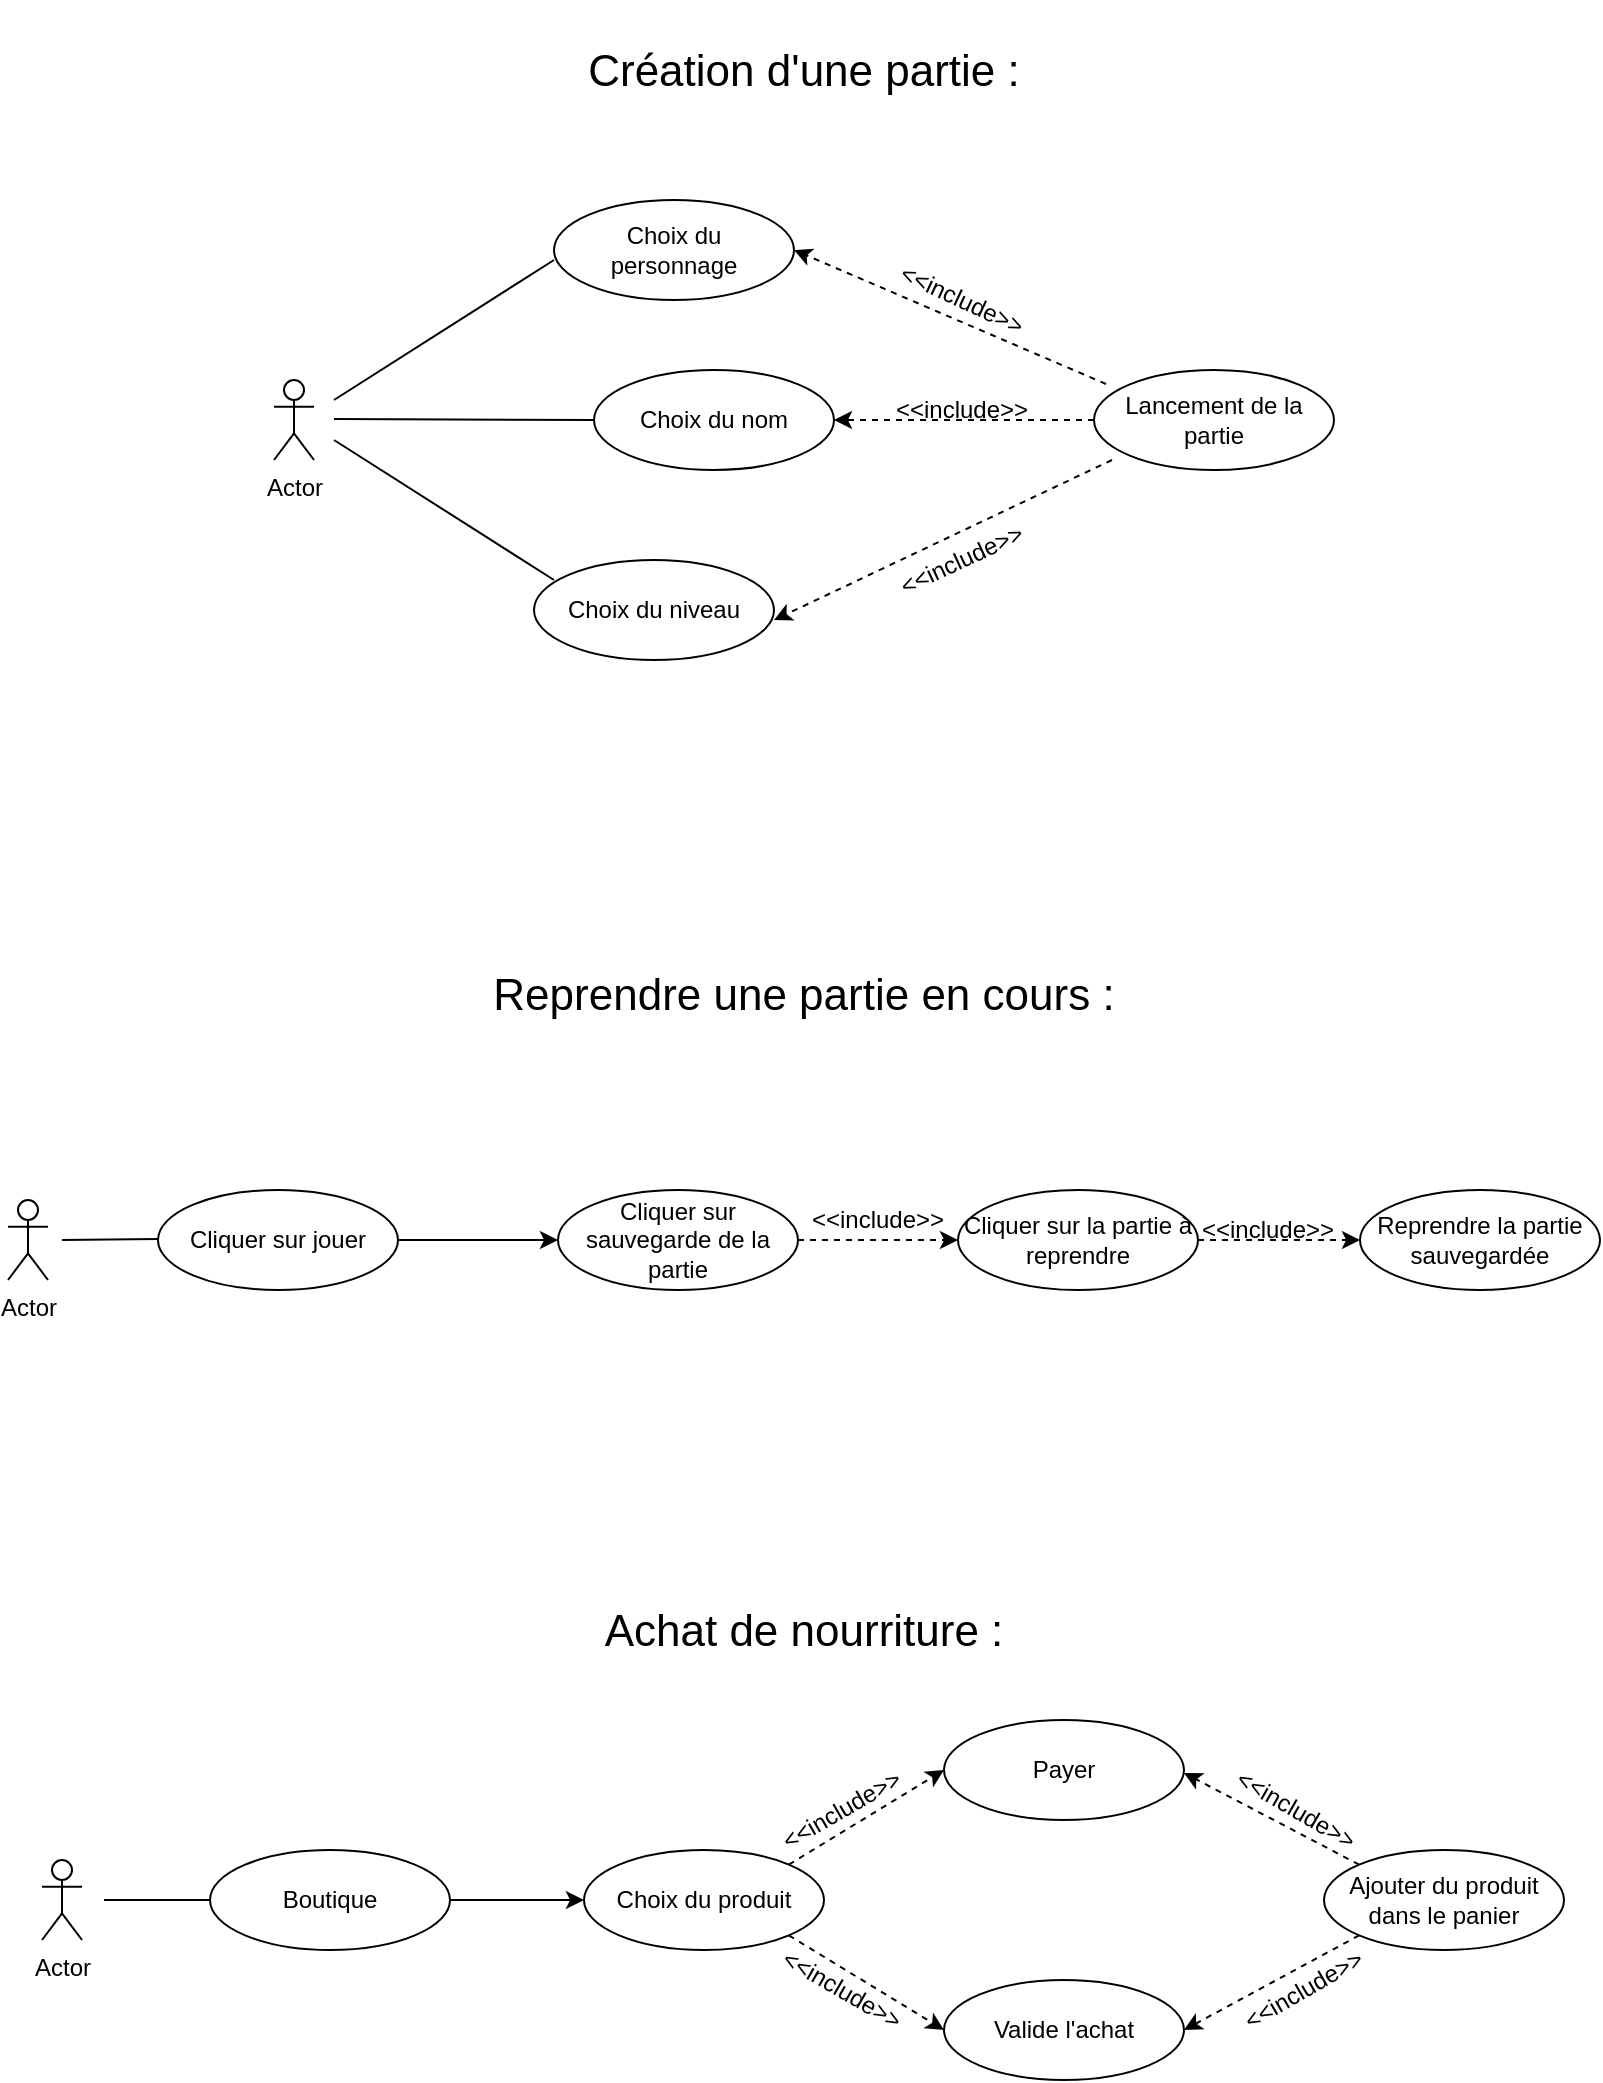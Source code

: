 <mxfile version="22.0.4" type="github" pages="2">
  <diagram name="Page-1" id="X7pbwGflv3DXX_Mfw_il">
    <mxGraphModel dx="1120" dy="470" grid="1" gridSize="10" guides="1" tooltips="1" connect="1" arrows="1" fold="1" page="1" pageScale="1" pageWidth="827" pageHeight="1169" math="0" shadow="0">
      <root>
        <mxCell id="0" />
        <mxCell id="1" parent="0" />
        <mxCell id="tiIni0Ut7755dFK_OPJd-1" value="Actor" style="shape=umlActor;verticalLabelPosition=bottom;verticalAlign=top;html=1;outlineConnect=0;" parent="1" vertex="1">
          <mxGeometry x="149" y="220" width="20" height="40" as="geometry" />
        </mxCell>
        <mxCell id="tiIni0Ut7755dFK_OPJd-4" value="" style="endArrow=none;html=1;rounded=0;" parent="1" edge="1">
          <mxGeometry width="50" height="50" relative="1" as="geometry">
            <mxPoint x="179" y="250" as="sourcePoint" />
            <mxPoint x="289" y="320" as="targetPoint" />
          </mxGeometry>
        </mxCell>
        <mxCell id="tiIni0Ut7755dFK_OPJd-12" value="" style="endArrow=none;html=1;rounded=0;" parent="1" edge="1">
          <mxGeometry width="50" height="50" relative="1" as="geometry">
            <mxPoint x="179" y="230" as="sourcePoint" />
            <mxPoint x="289" y="160" as="targetPoint" />
          </mxGeometry>
        </mxCell>
        <mxCell id="tiIni0Ut7755dFK_OPJd-13" value="&lt;font style=&quot;font-size: 22px;&quot;&gt;Création d&#39;une partie :&lt;/font&gt;" style="text;html=1;strokeColor=none;fillColor=none;align=center;verticalAlign=middle;whiteSpace=wrap;rounded=0;" parent="1" vertex="1">
          <mxGeometry x="254" y="30" width="320" height="71.82" as="geometry" />
        </mxCell>
        <mxCell id="tiIni0Ut7755dFK_OPJd-14" value="" style="ellipse;whiteSpace=wrap;html=1;" parent="1" vertex="1">
          <mxGeometry x="289" y="130" width="120" height="50" as="geometry" />
        </mxCell>
        <mxCell id="tiIni0Ut7755dFK_OPJd-15" value="Choix du personnage" style="text;html=1;strokeColor=none;fillColor=none;align=center;verticalAlign=middle;whiteSpace=wrap;rounded=0;" parent="1" vertex="1">
          <mxGeometry x="319" y="140" width="60" height="30" as="geometry" />
        </mxCell>
        <mxCell id="tiIni0Ut7755dFK_OPJd-18" value="Choix du niveau" style="ellipse;whiteSpace=wrap;html=1;" parent="1" vertex="1">
          <mxGeometry x="279" y="310" width="120" height="50" as="geometry" />
        </mxCell>
        <mxCell id="tiIni0Ut7755dFK_OPJd-19" value="" style="endArrow=none;html=1;rounded=0;" parent="1" edge="1">
          <mxGeometry width="50" height="50" relative="1" as="geometry">
            <mxPoint x="179" y="239.5" as="sourcePoint" />
            <mxPoint x="309" y="240" as="targetPoint" />
          </mxGeometry>
        </mxCell>
        <mxCell id="tiIni0Ut7755dFK_OPJd-22" value="Choix du nom" style="ellipse;whiteSpace=wrap;html=1;" parent="1" vertex="1">
          <mxGeometry x="309" y="215" width="120" height="50" as="geometry" />
        </mxCell>
        <mxCell id="tiIni0Ut7755dFK_OPJd-23" value="" style="endArrow=classic;html=1;rounded=0;dashed=1;entryX=1;entryY=0.5;entryDx=0;entryDy=0;exitX=0.05;exitY=0.14;exitDx=0;exitDy=0;exitPerimeter=0;" parent="1" source="tiIni0Ut7755dFK_OPJd-26" target="tiIni0Ut7755dFK_OPJd-14" edge="1">
          <mxGeometry width="50" height="50" relative="1" as="geometry">
            <mxPoint x="569" y="200" as="sourcePoint" />
            <mxPoint x="459" y="180" as="targetPoint" />
          </mxGeometry>
        </mxCell>
        <mxCell id="tiIni0Ut7755dFK_OPJd-24" value="" style="endArrow=classic;html=1;rounded=0;dashed=1;entryX=1;entryY=0.5;entryDx=0;entryDy=0;" parent="1" target="tiIni0Ut7755dFK_OPJd-22" edge="1">
          <mxGeometry width="50" height="50" relative="1" as="geometry">
            <mxPoint x="559" y="240" as="sourcePoint" />
            <mxPoint x="449" y="240" as="targetPoint" />
          </mxGeometry>
        </mxCell>
        <mxCell id="tiIni0Ut7755dFK_OPJd-25" value="" style="endArrow=classic;html=1;rounded=0;dashed=1;entryX=1;entryY=0.5;entryDx=0;entryDy=0;exitX=0.075;exitY=0.9;exitDx=0;exitDy=0;exitPerimeter=0;" parent="1" source="tiIni0Ut7755dFK_OPJd-26" edge="1">
          <mxGeometry width="50" height="50" relative="1" as="geometry">
            <mxPoint x="569" y="280" as="sourcePoint" />
            <mxPoint x="399" y="340" as="targetPoint" />
          </mxGeometry>
        </mxCell>
        <mxCell id="tiIni0Ut7755dFK_OPJd-26" value="Lancement de la partie" style="ellipse;whiteSpace=wrap;html=1;" parent="1" vertex="1">
          <mxGeometry x="559" y="215" width="120" height="50" as="geometry" />
        </mxCell>
        <mxCell id="tiIni0Ut7755dFK_OPJd-27" value="&amp;lt;&amp;lt;include&amp;gt;&amp;gt;" style="text;html=1;strokeColor=none;fillColor=none;align=center;verticalAlign=middle;whiteSpace=wrap;rounded=0;rotation=25;" parent="1" vertex="1">
          <mxGeometry x="463" y="160" width="60" height="40" as="geometry" />
        </mxCell>
        <mxCell id="tiIni0Ut7755dFK_OPJd-31" value="&amp;lt;&amp;lt;include&amp;gt;&amp;gt;" style="text;html=1;strokeColor=none;fillColor=none;align=center;verticalAlign=middle;whiteSpace=wrap;rounded=0;rotation=0;" parent="1" vertex="1">
          <mxGeometry x="463" y="215" width="60" height="40" as="geometry" />
        </mxCell>
        <mxCell id="tiIni0Ut7755dFK_OPJd-32" value="&amp;lt;&amp;lt;include&amp;gt;&amp;gt;" style="text;html=1;strokeColor=none;fillColor=none;align=center;verticalAlign=middle;whiteSpace=wrap;rounded=0;rotation=-25;" parent="1" vertex="1">
          <mxGeometry x="463" y="290" width="60" height="40" as="geometry" />
        </mxCell>
        <mxCell id="uRGN_aTGuXsyuGhO6wS5-2" value="" style="endArrow=none;html=1;rounded=0;" parent="1" edge="1">
          <mxGeometry width="50" height="50" relative="1" as="geometry">
            <mxPoint x="43" y="650" as="sourcePoint" />
            <mxPoint x="91" y="649.5" as="targetPoint" />
          </mxGeometry>
        </mxCell>
        <mxCell id="uRGN_aTGuXsyuGhO6wS5-3" value="Cliquer sur jouer" style="ellipse;whiteSpace=wrap;html=1;" parent="1" vertex="1">
          <mxGeometry x="91" y="625" width="120" height="50" as="geometry" />
        </mxCell>
        <mxCell id="uRGN_aTGuXsyuGhO6wS5-4" value="Cliquer sur sauvegarde de la partie" style="ellipse;whiteSpace=wrap;html=1;" parent="1" vertex="1">
          <mxGeometry x="291" y="625" width="120" height="50" as="geometry" />
        </mxCell>
        <mxCell id="uRGN_aTGuXsyuGhO6wS5-5" value="Cliquer sur la partie à reprendre" style="ellipse;whiteSpace=wrap;html=1;" parent="1" vertex="1">
          <mxGeometry x="491" y="625" width="120" height="50" as="geometry" />
        </mxCell>
        <mxCell id="uRGN_aTGuXsyuGhO6wS5-7" value="" style="endArrow=classic;html=1;rounded=0;dashed=1;exitX=1;exitY=0.5;exitDx=0;exitDy=0;" parent="1" source="uRGN_aTGuXsyuGhO6wS5-4" edge="1">
          <mxGeometry width="50" height="50" relative="1" as="geometry">
            <mxPoint x="397" y="802" as="sourcePoint" />
            <mxPoint x="491" y="650" as="targetPoint" />
          </mxGeometry>
        </mxCell>
        <mxCell id="uRGN_aTGuXsyuGhO6wS5-9" value="&amp;lt;&amp;lt;include&amp;gt;&amp;gt;" style="text;html=1;strokeColor=none;fillColor=none;align=center;verticalAlign=middle;whiteSpace=wrap;rounded=0;rotation=0;" parent="1" vertex="1">
          <mxGeometry x="421" y="620" width="60" height="40" as="geometry" />
        </mxCell>
        <mxCell id="uRGN_aTGuXsyuGhO6wS5-10" value="&lt;span style=&quot;font-size: 22px;&quot;&gt;Reprendre une partie en cours :&lt;/span&gt;" style="text;html=1;strokeColor=none;fillColor=none;align=center;verticalAlign=middle;whiteSpace=wrap;rounded=0;" parent="1" vertex="1">
          <mxGeometry x="254" y="492" width="320" height="71.82" as="geometry" />
        </mxCell>
        <mxCell id="uRGN_aTGuXsyuGhO6wS5-11" value="Actor" style="shape=umlActor;verticalLabelPosition=bottom;verticalAlign=top;html=1;outlineConnect=0;" parent="1" vertex="1">
          <mxGeometry x="33" y="960" width="20" height="40" as="geometry" />
        </mxCell>
        <mxCell id="uRGN_aTGuXsyuGhO6wS5-12" value="&lt;span style=&quot;font-size: 22px;&quot;&gt;Achat de nourriture :&lt;/span&gt;" style="text;html=1;strokeColor=none;fillColor=none;align=center;verticalAlign=middle;whiteSpace=wrap;rounded=0;" parent="1" vertex="1">
          <mxGeometry x="253.5" y="810" width="320" height="71.82" as="geometry" />
        </mxCell>
        <mxCell id="uRGN_aTGuXsyuGhO6wS5-13" value="Boutique" style="ellipse;whiteSpace=wrap;html=1;" parent="1" vertex="1">
          <mxGeometry x="117" y="955" width="120" height="50" as="geometry" />
        </mxCell>
        <mxCell id="uRGN_aTGuXsyuGhO6wS5-14" value="" style="endArrow=none;html=1;rounded=0;entryX=0;entryY=0.5;entryDx=0;entryDy=0;" parent="1" target="uRGN_aTGuXsyuGhO6wS5-13" edge="1">
          <mxGeometry width="50" height="50" relative="1" as="geometry">
            <mxPoint x="64" y="980" as="sourcePoint" />
            <mxPoint x="444" y="900" as="targetPoint" />
          </mxGeometry>
        </mxCell>
        <mxCell id="uRGN_aTGuXsyuGhO6wS5-17" value="Choix du produit" style="ellipse;whiteSpace=wrap;html=1;" parent="1" vertex="1">
          <mxGeometry x="304" y="955" width="120" height="50" as="geometry" />
        </mxCell>
        <mxCell id="uRGN_aTGuXsyuGhO6wS5-18" value="" style="endArrow=classic;html=1;rounded=0;dashed=1;exitX=1;exitY=0;exitDx=0;exitDy=0;entryX=0;entryY=0.5;entryDx=0;entryDy=0;" parent="1" source="uRGN_aTGuXsyuGhO6wS5-17" target="uRGN_aTGuXsyuGhO6wS5-20" edge="1">
          <mxGeometry width="50" height="50" relative="1" as="geometry">
            <mxPoint x="413" y="955" as="sourcePoint" />
            <mxPoint x="484" y="920" as="targetPoint" />
          </mxGeometry>
        </mxCell>
        <mxCell id="uRGN_aTGuXsyuGhO6wS5-19" value="" style="endArrow=classic;html=1;rounded=0;dashed=1;exitX=1;exitY=1;exitDx=0;exitDy=0;entryX=0;entryY=0.5;entryDx=0;entryDy=0;" parent="1" source="uRGN_aTGuXsyuGhO6wS5-17" target="uRGN_aTGuXsyuGhO6wS5-21" edge="1">
          <mxGeometry width="50" height="50" relative="1" as="geometry">
            <mxPoint x="424" y="1005" as="sourcePoint" />
            <mxPoint x="484" y="1040" as="targetPoint" />
          </mxGeometry>
        </mxCell>
        <mxCell id="uRGN_aTGuXsyuGhO6wS5-20" value="Payer" style="ellipse;whiteSpace=wrap;html=1;" parent="1" vertex="1">
          <mxGeometry x="484" y="890" width="120" height="50" as="geometry" />
        </mxCell>
        <mxCell id="uRGN_aTGuXsyuGhO6wS5-21" value="Valide l&#39;achat" style="ellipse;whiteSpace=wrap;html=1;" parent="1" vertex="1">
          <mxGeometry x="484" y="1020" width="120" height="50" as="geometry" />
        </mxCell>
        <mxCell id="uRGN_aTGuXsyuGhO6wS5-22" value="&amp;lt;&amp;lt;include&amp;gt;&amp;gt;" style="text;html=1;strokeColor=none;fillColor=none;align=center;verticalAlign=middle;whiteSpace=wrap;rounded=0;rotation=-30;" parent="1" vertex="1">
          <mxGeometry x="403" y="915" width="60" height="40" as="geometry" />
        </mxCell>
        <mxCell id="uRGN_aTGuXsyuGhO6wS5-23" value="&amp;lt;&amp;lt;include&amp;gt;&amp;gt;" style="text;html=1;strokeColor=none;fillColor=none;align=center;verticalAlign=middle;whiteSpace=wrap;rounded=0;rotation=30;" parent="1" vertex="1">
          <mxGeometry x="403" y="1005" width="60" height="40" as="geometry" />
        </mxCell>
        <mxCell id="uRGN_aTGuXsyuGhO6wS5-24" value="Ajouter du produit&lt;br&gt;dans le panier" style="ellipse;whiteSpace=wrap;html=1;" parent="1" vertex="1">
          <mxGeometry x="674" y="955" width="120" height="50" as="geometry" />
        </mxCell>
        <mxCell id="uRGN_aTGuXsyuGhO6wS5-25" value="" style="endArrow=classic;html=1;rounded=0;dashed=1;exitX=1;exitY=0.5;exitDx=0;exitDy=0;entryX=0;entryY=0.5;entryDx=0;entryDy=0;" parent="1" source="uRGN_aTGuXsyuGhO6wS5-5" target="hrXOm_drO93w1RvhGira-2" edge="1">
          <mxGeometry width="50" height="50" relative="1" as="geometry">
            <mxPoint x="676.004" y="747.322" as="sourcePoint" />
            <mxPoint x="588.43" y="700" as="targetPoint" />
          </mxGeometry>
        </mxCell>
        <mxCell id="uRGN_aTGuXsyuGhO6wS5-26" value="" style="endArrow=classic;html=1;rounded=0;dashed=1;exitX=0;exitY=1;exitDx=0;exitDy=0;entryX=1;entryY=0.5;entryDx=0;entryDy=0;" parent="1" source="uRGN_aTGuXsyuGhO6wS5-24" target="uRGN_aTGuXsyuGhO6wS5-21" edge="1">
          <mxGeometry width="50" height="50" relative="1" as="geometry">
            <mxPoint x="426" y="982" as="sourcePoint" />
            <mxPoint x="504" y="935" as="targetPoint" />
          </mxGeometry>
        </mxCell>
        <mxCell id="uRGN_aTGuXsyuGhO6wS5-27" value="&amp;lt;&amp;lt;include&amp;gt;&amp;gt;" style="text;html=1;strokeColor=none;fillColor=none;align=center;verticalAlign=middle;whiteSpace=wrap;rounded=0;rotation=30;" parent="1" vertex="1">
          <mxGeometry x="630" y="915" width="60" height="40" as="geometry" />
        </mxCell>
        <mxCell id="uRGN_aTGuXsyuGhO6wS5-28" value="&amp;lt;&amp;lt;include&amp;gt;&amp;gt;" style="text;html=1;strokeColor=none;fillColor=none;align=center;verticalAlign=middle;whiteSpace=wrap;rounded=0;rotation=-30;" parent="1" vertex="1">
          <mxGeometry x="634" y="1005" width="60" height="40" as="geometry" />
        </mxCell>
        <mxCell id="OJKwBqPAadm9jsy7Cs2O-1" value="" style="endArrow=classic;html=1;rounded=0;exitX=1;exitY=0.5;exitDx=0;exitDy=0;entryX=0;entryY=0.5;entryDx=0;entryDy=0;" parent="1" source="uRGN_aTGuXsyuGhO6wS5-13" target="uRGN_aTGuXsyuGhO6wS5-17" edge="1">
          <mxGeometry width="50" height="50" relative="1" as="geometry">
            <mxPoint x="460" y="1030" as="sourcePoint" />
            <mxPoint x="510" y="980" as="targetPoint" />
          </mxGeometry>
        </mxCell>
        <mxCell id="hrXOm_drO93w1RvhGira-1" value="" style="endArrow=classic;html=1;rounded=0;exitX=1;exitY=0.5;exitDx=0;exitDy=0;entryX=0;entryY=0.5;entryDx=0;entryDy=0;" edge="1" parent="1" source="uRGN_aTGuXsyuGhO6wS5-3" target="uRGN_aTGuXsyuGhO6wS5-4">
          <mxGeometry width="50" height="50" relative="1" as="geometry">
            <mxPoint x="312" y="770" as="sourcePoint" />
            <mxPoint x="362" y="720" as="targetPoint" />
          </mxGeometry>
        </mxCell>
        <mxCell id="hrXOm_drO93w1RvhGira-2" value="Reprendre la partie sauvegardée" style="ellipse;whiteSpace=wrap;html=1;" vertex="1" parent="1">
          <mxGeometry x="692" y="625" width="120" height="50" as="geometry" />
        </mxCell>
        <mxCell id="hrXOm_drO93w1RvhGira-3" value="&amp;lt;&amp;lt;include&amp;gt;&amp;gt;" style="text;html=1;strokeColor=none;fillColor=none;align=center;verticalAlign=middle;whiteSpace=wrap;rounded=0;rotation=0;" vertex="1" parent="1">
          <mxGeometry x="616" y="625" width="60" height="40" as="geometry" />
        </mxCell>
        <mxCell id="hrXOm_drO93w1RvhGira-4" value="" style="endArrow=classic;html=1;rounded=0;dashed=1;exitX=0;exitY=0;exitDx=0;exitDy=0;entryX=1;entryY=0.5;entryDx=0;entryDy=0;" edge="1" parent="1" source="uRGN_aTGuXsyuGhO6wS5-24">
          <mxGeometry width="50" height="50" relative="1" as="geometry">
            <mxPoint x="692" y="963.5" as="sourcePoint" />
            <mxPoint x="604" y="916.5" as="targetPoint" />
          </mxGeometry>
        </mxCell>
        <mxCell id="hrXOm_drO93w1RvhGira-5" value="Actor" style="shape=umlActor;verticalLabelPosition=bottom;verticalAlign=top;html=1;outlineConnect=0;" vertex="1" parent="1">
          <mxGeometry x="16" y="630" width="20" height="40" as="geometry" />
        </mxCell>
      </root>
    </mxGraphModel>
  </diagram>
  <diagram id="lJFmuXOdG2zxLHSJSm2m" name="Page-2">
    <mxGraphModel dx="1120" dy="470" grid="1" gridSize="10" guides="1" tooltips="1" connect="1" arrows="1" fold="1" page="1" pageScale="1" pageWidth="827" pageHeight="1169" math="0" shadow="0">
      <root>
        <mxCell id="0" />
        <mxCell id="1" parent="0" />
        <mxCell id="0NmkXZ7FWLhhlSIUmsPR-1" value="Actor" style="shape=umlActor;verticalLabelPosition=bottom;verticalAlign=top;html=1;outlineConnect=0;" parent="1" vertex="1">
          <mxGeometry x="134" y="255" width="20" height="40" as="geometry" />
        </mxCell>
        <mxCell id="0NmkXZ7FWLhhlSIUmsPR-2" value="" style="endArrow=none;html=1;rounded=0;entryX=0;entryY=0.5;entryDx=0;entryDy=0;" parent="1" target="MJKjGX8bk1AlTHoXQcEy-1" edge="1">
          <mxGeometry width="50" height="50" relative="1" as="geometry">
            <mxPoint x="174" y="274.5" as="sourcePoint" />
            <mxPoint x="224" y="275" as="targetPoint" />
          </mxGeometry>
        </mxCell>
        <mxCell id="MJKjGX8bk1AlTHoXQcEy-1" value="Aller dans la cuisine" style="ellipse;whiteSpace=wrap;html=1;" parent="1" vertex="1">
          <mxGeometry x="218" y="200" width="120" height="50" as="geometry" />
        </mxCell>
        <mxCell id="MJKjGX8bk1AlTHoXQcEy-2" value="Cliquez sur le panier" style="ellipse;whiteSpace=wrap;html=1;" parent="1" vertex="1">
          <mxGeometry x="218" y="300" width="120" height="50" as="geometry" />
        </mxCell>
        <mxCell id="MJKjGX8bk1AlTHoXQcEy-3" value="Choisir nourriture" style="ellipse;whiteSpace=wrap;html=1;" parent="1" vertex="1">
          <mxGeometry x="394" y="245" width="120" height="50" as="geometry" />
        </mxCell>
        <mxCell id="rBkVX3VlsSfZ-8ID6ySf-1" value="&lt;span style=&quot;font-size: 22px;&quot;&gt;Nourrir le tamagotchi :&lt;/span&gt;" style="text;html=1;strokeColor=none;fillColor=none;align=center;verticalAlign=middle;whiteSpace=wrap;rounded=0;" parent="1" vertex="1">
          <mxGeometry x="254" y="110" width="320" height="71.82" as="geometry" />
        </mxCell>
        <mxCell id="eiFkbxjbClP_ltGwTG3l-4" value="" style="endArrow=none;html=1;rounded=0;exitX=0;exitY=0.5;exitDx=0;exitDy=0;" parent="1" source="MJKjGX8bk1AlTHoXQcEy-2" edge="1">
          <mxGeometry width="50" height="50" relative="1" as="geometry">
            <mxPoint x="124" y="335" as="sourcePoint" />
            <mxPoint x="174" y="285" as="targetPoint" />
          </mxGeometry>
        </mxCell>
        <mxCell id="eiFkbxjbClP_ltGwTG3l-5" value="Valider le choix" style="ellipse;whiteSpace=wrap;html=1;" parent="1" vertex="1">
          <mxGeometry x="394" y="350" width="120" height="50" as="geometry" />
        </mxCell>
        <mxCell id="eiFkbxjbClP_ltGwTG3l-6" value="Manger" style="ellipse;whiteSpace=wrap;html=1;" parent="1" vertex="1">
          <mxGeometry x="574" y="300" width="120" height="50" as="geometry" />
        </mxCell>
        <mxCell id="k030mfNY99jA8G-Iylpj-1" value="" style="endArrow=classic;html=1;rounded=0;dashed=1;exitX=1;exitY=1;exitDx=0;exitDy=0;entryX=0;entryY=0.5;entryDx=0;entryDy=0;" parent="1" source="MJKjGX8bk1AlTHoXQcEy-2" target="eiFkbxjbClP_ltGwTG3l-5" edge="1">
          <mxGeometry width="50" height="50" relative="1" as="geometry">
            <mxPoint x="304" y="365" as="sourcePoint" />
            <mxPoint x="382" y="412" as="targetPoint" />
          </mxGeometry>
        </mxCell>
        <mxCell id="k030mfNY99jA8G-Iylpj-2" value="" style="endArrow=classic;html=1;rounded=0;dashed=1;exitX=1;exitY=0;exitDx=0;exitDy=0;entryX=0;entryY=0.5;entryDx=0;entryDy=0;" parent="1" source="MJKjGX8bk1AlTHoXQcEy-2" target="MJKjGX8bk1AlTHoXQcEy-3" edge="1">
          <mxGeometry width="50" height="50" relative="1" as="geometry">
            <mxPoint x="330" y="353" as="sourcePoint" />
            <mxPoint x="404" y="385" as="targetPoint" />
          </mxGeometry>
        </mxCell>
        <mxCell id="k030mfNY99jA8G-Iylpj-3" value="" style="endArrow=classic;html=1;rounded=0;dashed=1;exitX=0;exitY=0;exitDx=0;exitDy=0;entryX=1;entryY=0.5;entryDx=0;entryDy=0;" parent="1" source="eiFkbxjbClP_ltGwTG3l-6" target="MJKjGX8bk1AlTHoXQcEy-3" edge="1">
          <mxGeometry width="50" height="50" relative="1" as="geometry">
            <mxPoint x="330" y="317" as="sourcePoint" />
            <mxPoint x="404" y="280" as="targetPoint" />
          </mxGeometry>
        </mxCell>
        <mxCell id="k030mfNY99jA8G-Iylpj-4" value="" style="endArrow=classic;html=1;rounded=0;dashed=1;exitX=0;exitY=1;exitDx=0;exitDy=0;entryX=1;entryY=0.5;entryDx=0;entryDy=0;" parent="1" source="eiFkbxjbClP_ltGwTG3l-6" target="eiFkbxjbClP_ltGwTG3l-5" edge="1">
          <mxGeometry width="50" height="50" relative="1" as="geometry">
            <mxPoint x="340" y="327" as="sourcePoint" />
            <mxPoint x="414" y="290" as="targetPoint" />
          </mxGeometry>
        </mxCell>
        <mxCell id="DR2qtmOedLthBBqJumeW-1" value="Actor" style="shape=umlActor;verticalLabelPosition=bottom;verticalAlign=top;html=1;outlineConnect=0;" vertex="1" parent="1">
          <mxGeometry x="206" y="735" width="20" height="40" as="geometry" />
        </mxCell>
        <mxCell id="Urt1hsJs94F3pdB6DyEe-1" value="&lt;span style=&quot;font-size: 22px;&quot;&gt;Faire travailler le tamagotchi :&amp;nbsp;&lt;/span&gt;" style="text;html=1;strokeColor=none;fillColor=none;align=center;verticalAlign=middle;whiteSpace=wrap;rounded=0;" vertex="1" parent="1">
          <mxGeometry x="294" y="550" width="320" height="71.82" as="geometry" />
        </mxCell>
        <mxCell id="Urt1hsJs94F3pdB6DyEe-3" value="Cliquez sur travailler" style="ellipse;whiteSpace=wrap;html=1;" vertex="1" parent="1">
          <mxGeometry x="312" y="730" width="120" height="50" as="geometry" />
        </mxCell>
        <mxCell id="Urt1hsJs94F3pdB6DyEe-4" value="" style="endArrow=none;html=1;rounded=0;exitX=0;exitY=0.5;exitDx=0;exitDy=0;" edge="1" parent="1" source="Urt1hsJs94F3pdB6DyEe-3">
          <mxGeometry width="50" height="50" relative="1" as="geometry">
            <mxPoint x="462" y="775" as="sourcePoint" />
            <mxPoint x="232" y="755" as="targetPoint" />
          </mxGeometry>
        </mxCell>
        <mxCell id="Urt1hsJs94F3pdB6DyEe-5" value="Ajout de l&#39;argent dans le porte monnaie" style="ellipse;whiteSpace=wrap;html=1;" vertex="1" parent="1">
          <mxGeometry x="502" y="680" width="120" height="50" as="geometry" />
        </mxCell>
        <mxCell id="XA8nbv_uAv6ncV7Le7IR-1" value="&amp;lt;&amp;lt;include&amp;gt;&amp;gt;" style="text;html=1;strokeColor=none;fillColor=none;align=center;verticalAlign=middle;whiteSpace=wrap;rounded=0;rotation=25;" vertex="1" parent="1">
          <mxGeometry x="530" y="260" width="60" height="40" as="geometry" />
        </mxCell>
        <mxCell id="XA8nbv_uAv6ncV7Le7IR-2" value="&amp;lt;&amp;lt;include&amp;gt;&amp;gt;" style="text;html=1;strokeColor=none;fillColor=none;align=center;verticalAlign=middle;whiteSpace=wrap;rounded=0;rotation=23;" vertex="1" parent="1">
          <mxGeometry x="320" y="350" width="60" height="40" as="geometry" />
        </mxCell>
        <mxCell id="XA8nbv_uAv6ncV7Le7IR-3" value="&amp;lt;&amp;lt;include&amp;gt;&amp;gt;" style="text;html=1;strokeColor=none;fillColor=none;align=center;verticalAlign=middle;whiteSpace=wrap;rounded=0;rotation=-27;" vertex="1" parent="1">
          <mxGeometry x="320" y="260" width="60" height="40" as="geometry" />
        </mxCell>
        <mxCell id="XA8nbv_uAv6ncV7Le7IR-4" value="&amp;lt;&amp;lt;include&amp;gt;&amp;gt;" style="text;html=1;strokeColor=none;fillColor=none;align=center;verticalAlign=middle;whiteSpace=wrap;rounded=0;rotation=-23;" vertex="1" parent="1">
          <mxGeometry x="534.14" y="360" width="60" height="20" as="geometry" />
        </mxCell>
        <mxCell id="XA8nbv_uAv6ncV7Le7IR-5" value="" style="endArrow=classic;html=1;rounded=0;dashed=1;exitX=0.908;exitY=0.2;exitDx=0;exitDy=0;exitPerimeter=0;entryX=0;entryY=0.5;entryDx=0;entryDy=0;" edge="1" parent="1" source="Urt1hsJs94F3pdB6DyEe-3" target="Urt1hsJs94F3pdB6DyEe-5">
          <mxGeometry width="50" height="50" relative="1" as="geometry">
            <mxPoint x="422.426" y="737.322" as="sourcePoint" />
            <mxPoint x="492" y="735" as="targetPoint" />
          </mxGeometry>
        </mxCell>
        <mxCell id="XA8nbv_uAv6ncV7Le7IR-7" value="&amp;lt;&amp;lt;include&amp;gt;&amp;gt;" style="text;html=1;strokeColor=none;fillColor=none;align=center;verticalAlign=middle;whiteSpace=wrap;rounded=0;rotation=-23;" vertex="1" parent="1">
          <mxGeometry x="422" y="705" width="60" height="20" as="geometry" />
        </mxCell>
        <mxCell id="XA8nbv_uAv6ncV7Le7IR-8" value="&amp;lt;&amp;lt;include&amp;gt;&amp;gt;" style="text;html=1;strokeColor=none;fillColor=none;align=center;verticalAlign=middle;whiteSpace=wrap;rounded=0;rotation=33;" vertex="1" parent="1">
          <mxGeometry x="422" y="795" width="60" height="20" as="geometry" />
        </mxCell>
        <mxCell id="XA8nbv_uAv6ncV7Le7IR-9" value="" style="endArrow=classic;html=1;rounded=0;dashed=1;exitX=1;exitY=1;exitDx=0;exitDy=0;entryX=0;entryY=0.5;entryDx=0;entryDy=0;" edge="1" parent="1" source="Urt1hsJs94F3pdB6DyEe-3" target="XA8nbv_uAv6ncV7Le7IR-10">
          <mxGeometry width="50" height="50" relative="1" as="geometry">
            <mxPoint x="366" y="855" as="sourcePoint" />
            <mxPoint x="447" y="820" as="targetPoint" />
          </mxGeometry>
        </mxCell>
        <mxCell id="XA8nbv_uAv6ncV7Le7IR-10" value="Baisse des indicateurs de vie" style="ellipse;whiteSpace=wrap;html=1;" vertex="1" parent="1">
          <mxGeometry x="502" y="805" width="120" height="50" as="geometry" />
        </mxCell>
      </root>
    </mxGraphModel>
  </diagram>
</mxfile>
